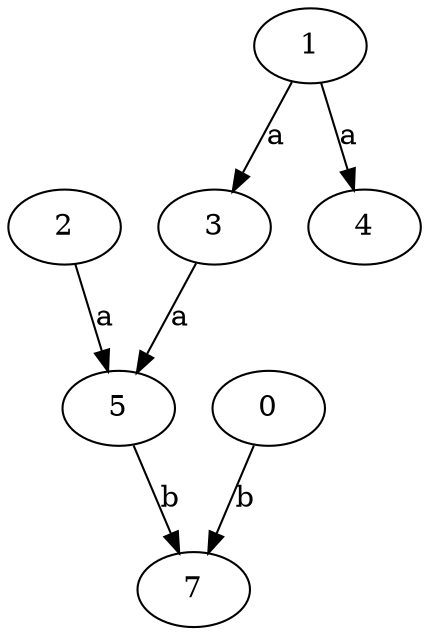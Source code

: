 strict digraph  {
2;
3;
4;
5;
0;
7;
1;
2 -> 5  [label=a];
3 -> 5  [label=a];
5 -> 7  [label=b];
0 -> 7  [label=b];
1 -> 3  [label=a];
1 -> 4  [label=a];
}
